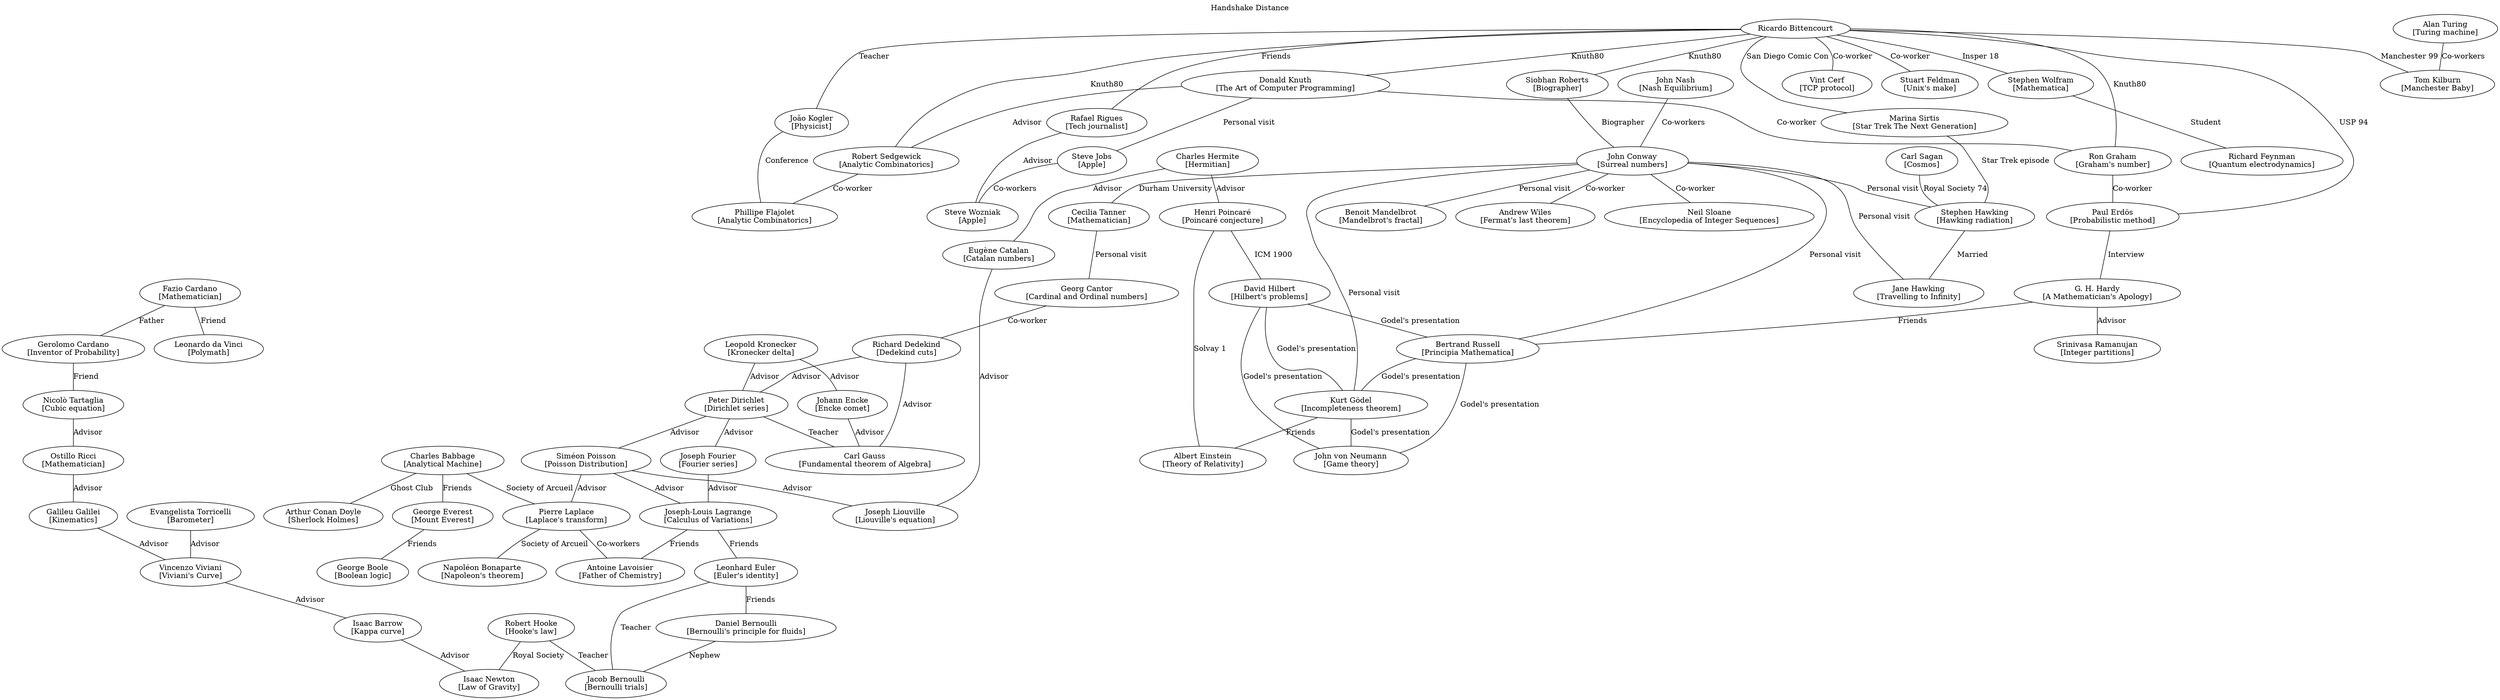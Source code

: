 
graph handshake {
  label="Handshake Distance"
  labelloc=top;
  overlap=false

  ricbit [label="Ricardo Bittencourt"]
  siobhan [label="Siobhan Roberts\n[Biographer]"]
  conway [label="John Conway\n[Surreal numbers]"]
  cecilia [label="Cecilia Tanner\n[Mathematician]"]
  cantor [label="Georg Cantor\n[Cardinal and Ordinal numbers]"]
  dedekind [label="Richard Dedekind\n[Dedekind cuts]"]
  gauss [label="Carl Gauss\n[Fundamental theorem of Algebra]"]
  knuth [label="Donald Knuth\n[The Art of Computer Programming]"]
  russell [label="Bertrand Russell\n[Principia Mathematica]"]
  wiles [label="Andrew Wiles\n[Fermat's last theorem]"]
  sloane [label="Neil Sloane\n[Encyclopedia of Integer Sequences]"]
  graham [label="Ron Graham\n[Graham's number]"]
  sedgewick [label="Robert Sedgewick\n[Analytic Combinatorics]"]
  flajolet [label="Phillipe Flajolet\n[Analytic Combinatorics]"]
  janehawking [label="Jane Hawking\n[Travelling to Infinity]"]
  hawking [label="Stephen Hawking\n[Hawking radiation]"]
  sirtis [label="Marina Sirtis\n[Star Trek The Next Generation]"]
  vintcerf [label="Vint Cerf\n[TCP protocol]"]
  feldman [label="Stuart Feldman\n[Unix's make]"]
  godel [label="Kurt Gödel\n[Incompleteness theorem]"]
  einstein [label="Albert Einstein\n[Theory of Relativity]"]
  vonneumann [label="John von Neumann\n[Game theory]"]
  jobs [label="Steve Jobs\n[Apple]"]
  wozniak [label="Steve Wozniak\n[Apple]"]
  erdos [label="Paul Erdös\n[Probabilistic method]"]
  kilburn [label="Tom Kilburn\n[Manchester Baby]"]
  turing [label="Alan Turing\n[Turing machine]"]
  hardy [label="G. H. Hardy\n[A Mathematician's Apology]"]
  ramanujan [label="Srinivasa Ramanujan\n[Integer partitions]"]
  euler [label="Leonhard Euler\n[Euler's identity]"]
  dbernoulli [label="Daniel Bernoulli\n[Bernoulli's principle for fluids]"]
  jbernoulli [label="Jacob Bernoulli\n[Bernoulli trials]"]
  hooke [label="Robert Hooke\n[Hooke's law]"]
  newton [label="Isaac Newton\n[Law of Gravity]"]
  mandelbrot [label="Benoit Mandelbrot\n[Mandelbrot's fractal]"]
  laplace [label="Pierre Laplace\n[Laplace's transform]"]
  conandoyle [label="Arthur Conan Doyle\n[Sherlock Holmes]"]
  babbage [label="Charles Babbage\n[Analytical Machine]"]
  lagrange [label="Joseph-Louis Lagrange\n[Calculus of Variations]"]
  napoleon [label="Napoléon Bonaparte\n[Napoleon's theorem]"]
  lavoisier [label="Antoine Lavoisier\n[Father of Chemistry]"]
  everest [label="George Everest\n[Mount Everest]"]
  boole [label="George Boole\n[Boolean logic]"]
  hilbert [label="David Hilbert\n[Hilbert's problems]"]
  poisson [label="Siméon Poisson\n[Poisson Distribution]"]
  liouville [label="Joseph Liouville\n[Liouville's equation]"]
  catalan [label="Eugène Catalan\n[Catalan numbers]"]
  hermite [label="Charles Hermite\n[Hermitian]"]
  poincare [label="Henri Poincaré\n[Poincaré conjecture]"]
  sagan [label="Carl Sagan\n[Cosmos]"]
  encke [label="Johann Encke\n[Encke comet]"]
  kronecker [label="Leopold Kronecker\n[Kronecker delta]"]
  dirichlet [label="Peter Dirichlet\n[Dirichlet series]"]
  fourier [label="Joseph Fourier\n[Fourier series]"]
  cardano [label="Gerolomo Cardano\n[Inventor of Probability]"]
  tartaglia [label="Nicolò Tartaglia\n[Cubic equation]"]
  fcardano [label="Fazio Cardano\n[Mathematician]"]
  leonardo [label="Leonardo da Vinci\n[Polymath]"]
  oricci [label="Ostillo Ricci\n[Mathematician]"]
  galileu [label="Galileu Galilei\n[Kinematics]"]
  viviani [label="Vincenzo Viviani\n[Viviani's Curve]"]
  torricelli [label="Evangelista Torricelli\n[Barometer]"]
  barrow [label="Isaac Barrow\n[Kappa curve]"]
  rigues [label="Rafael Rigues\n[Tech journalist]"]
  kogler [label="João Kogler\n[Physicist]"]
  nash [label="John Nash\n[Nash Equilibrium]"]
  wolfram [label="Stephen Wolfram\n[Mathematica]"]
  feynman [label="Richard Feynman\n[Quantum electrodynamics]"]
 
  nash -- conway [label="Co-workers"]
  kogler -- flajolet [label="Conference"]
  ricbit -- rigues [label="Friends"]
  ricbit -- kogler [label="Teacher"]
  rigues -- wozniak [label="Advisor"]
  barrow -- newton [label="Advisor"]
  viviani -- barrow [label="Advisor"]
  torricelli -- viviani [label="Advisor"]
  galileu -- viviani [label="Advisor"]
  oricci -- galileu [label="Advisor"]
  tartaglia -- oricci [label="Advisor"]
  fcardano -- leonardo [label="Friend"]
  fcardano -- cardano [label="Father"] 
  cardano -- tartaglia [label="Friend"]
  euler -- jbernoulli [label="Teacher"]
  dirichlet -- fourier [label="Advisor"]
  fourier -- lagrange [label="Advisor"]
  dirichlet -- gauss [label="Teacher"]
  dirichlet -- poisson [label="Advisor"]
  kronecker -- dirichlet [label="Advisor"]
  dedekind -- dirichlet [label="Advisor"]
  kronecker -- encke [label="Advisor"]
  encke -- gauss [label="Advisor"]
  sagan -- hawking [label="Royal Society 74"]
  poincare -- einstein [label="Solvay 1"]
  poincare -- hilbert [label="ICM 1900"]
  hermite -- poincare [label="Advisor"]
  hermite -- catalan [label="Advisor"]
  catalan -- liouville [label="Advisor"]
  poisson -- liouville [label="Advisor"]
  poisson -- lagrange [label="Advisor"]
  poisson -- laplace [label="Advisor"]
  ricbit -- siobhan [label="Knuth80"]
  siobhan -- conway [label="Biographer"]
  conway -- cecilia [label="Durham University"]
  cecilia -- cantor [label="Personal visit"]
  cantor -- dedekind [label="Co-worker"]
  dedekind -- gauss [label="Advisor"]
  ricbit -- knuth [label="Knuth80"]
  conway -- russell [label="Personal visit"]
  conway -- wiles [label="Co-worker"]
  conway -- sloane [label="Co-worker"]
  knuth -- graham [label="Co-worker"]
  ricbit -- graham [label="Knuth80"]
  knuth -- sedgewick [label="Advisor"]
  sedgewick -- ricbit [label="Knuth80"]
  sedgewick -- flajolet [label="Co-worker"]
  conway -- hawking [label="Personal visit"]
  conway -- janehawking [label="Personal visit"]
  hawking -- janehawking [label="Married"]
  ricbit -- sirtis [label="San Diego Comic Con"]
  sirtis -- hawking [label="Star Trek episode"]
  ricbit -- vintcerf [label="Co-worker"]
  ricbit -- feldman [label="Co-worker"]
  conway -- godel [label="Personal visit"]
  godel -- einstein [label="Friends"]
  godel -- vonneumann [label="Godel's presentation"]
  russell -- vonneumann [label="Godel's presentation"]
  knuth -- jobs [label="Personal visit"]
  jobs -- wozniak [label="Co-workers"]
  ricbit -- erdos [label="USP 94"]
  graham -- erdos [label="Co-worker"]
  ricbit -- kilburn [label="Manchester 99"]
  turing -- kilburn [label="Co-workers"]
  erdos -- hardy [label="Interview"]
  hardy -- russell [label="Friends"]
  hardy -- ramanujan [label="Advisor"]
  euler -- dbernoulli [label="Friends"]
  dbernoulli -- jbernoulli [label="Nephew"]
  hooke -- jbernoulli [label="Teacher"]
  hooke -- newton [label="Royal Society"]
  conway -- mandelbrot [label="Personal visit"]
  babbage -- laplace [label="Society of Arcueil"]
  babbage -- conandoyle [label="Ghost Club"]
  laplace -- napoleon [label="Society of Arcueil"]
  lagrange -- euler [label="Friends"]
  lagrange -- lavoisier [label="Friends"]
  laplace -- lavoisier [label="Co-workers"]
  babbage -- everest [label="Friends"]
  everest -- boole [label="Friends"]
  hilbert -- godel [label="Godel's presentation"]
  russell -- godel [label="Godel's presentation"]
  hilbert -- vonneumann [label="Godel's presentation"]
  hilbert -- russell [label="Godel's presentation"]
  ricbit -- wolfram [label="Insper 18"]
  wolfram -- feynman [label="Student"]
}
